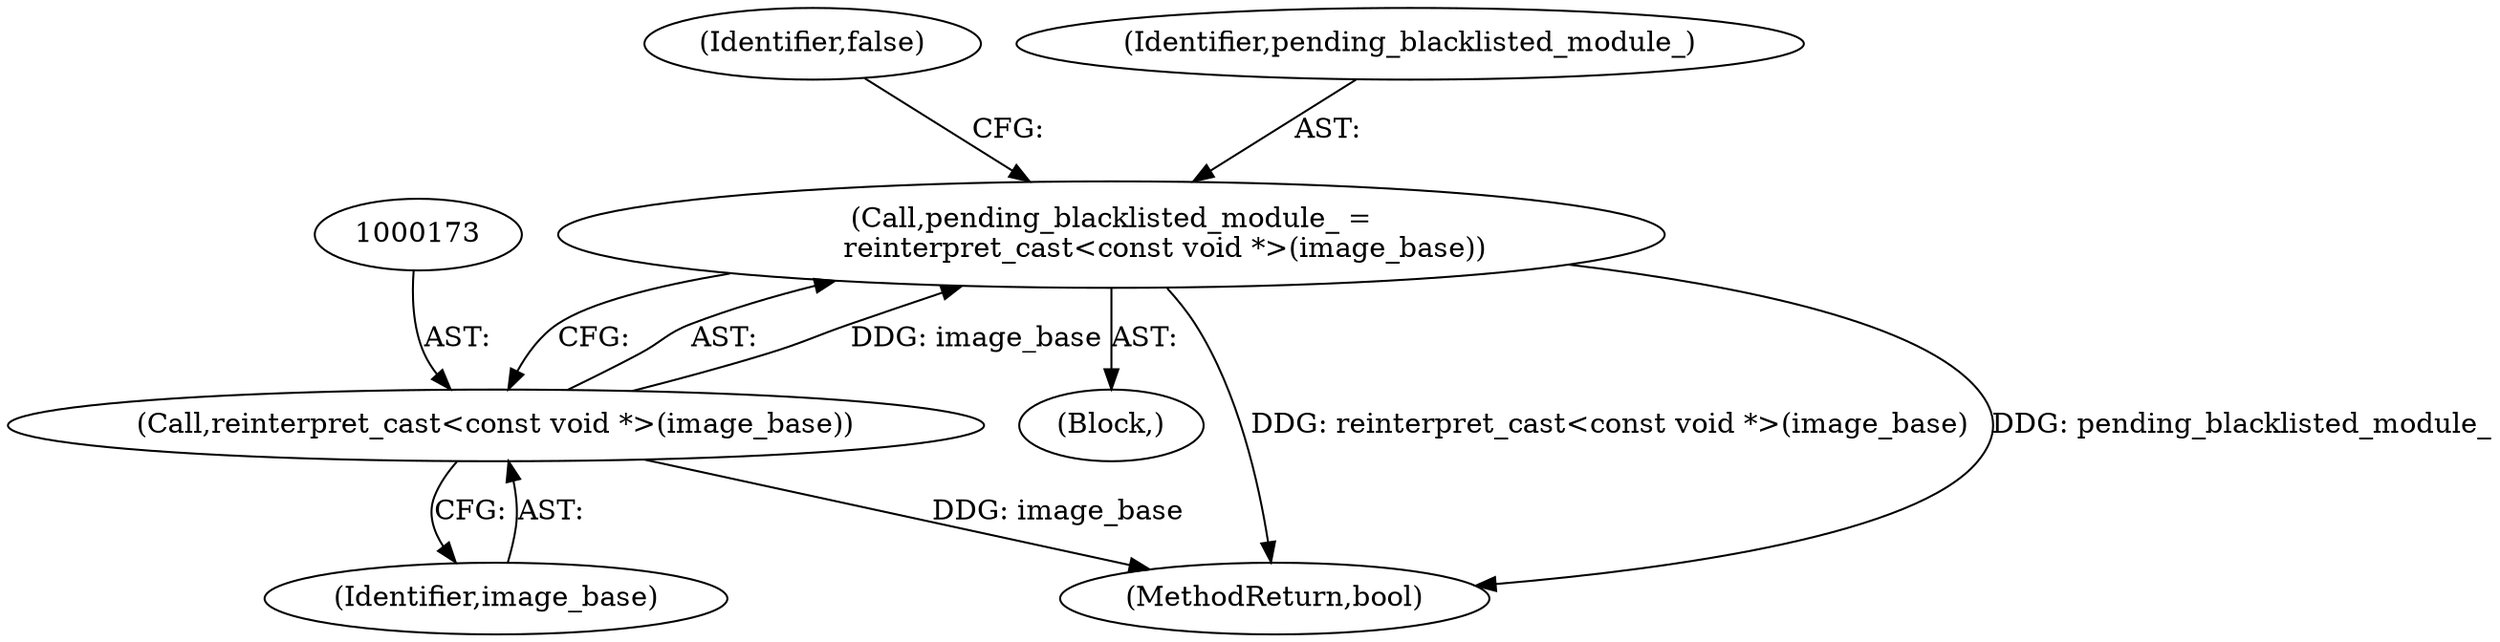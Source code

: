 digraph "1_Chrome_0fb75f1e468fe9054be3b3d3d5b9bf9a66e4199d_11@del" {
"1000170" [label="(Call,pending_blacklisted_module_ =\n            reinterpret_cast<const void *>(image_base))"];
"1000172" [label="(Call,reinterpret_cast<const void *>(image_base))"];
"1000172" [label="(Call,reinterpret_cast<const void *>(image_base))"];
"1000169" [label="(Block,)"];
"1000174" [label="(Identifier,image_base)"];
"1000181" [label="(MethodReturn,bool)"];
"1000178" [label="(Identifier,false)"];
"1000171" [label="(Identifier,pending_blacklisted_module_)"];
"1000170" [label="(Call,pending_blacklisted_module_ =\n            reinterpret_cast<const void *>(image_base))"];
"1000170" -> "1000169"  [label="AST: "];
"1000170" -> "1000172"  [label="CFG: "];
"1000171" -> "1000170"  [label="AST: "];
"1000172" -> "1000170"  [label="AST: "];
"1000178" -> "1000170"  [label="CFG: "];
"1000170" -> "1000181"  [label="DDG: reinterpret_cast<const void *>(image_base)"];
"1000170" -> "1000181"  [label="DDG: pending_blacklisted_module_"];
"1000172" -> "1000170"  [label="DDG: image_base"];
"1000172" -> "1000174"  [label="CFG: "];
"1000173" -> "1000172"  [label="AST: "];
"1000174" -> "1000172"  [label="AST: "];
"1000172" -> "1000181"  [label="DDG: image_base"];
}
